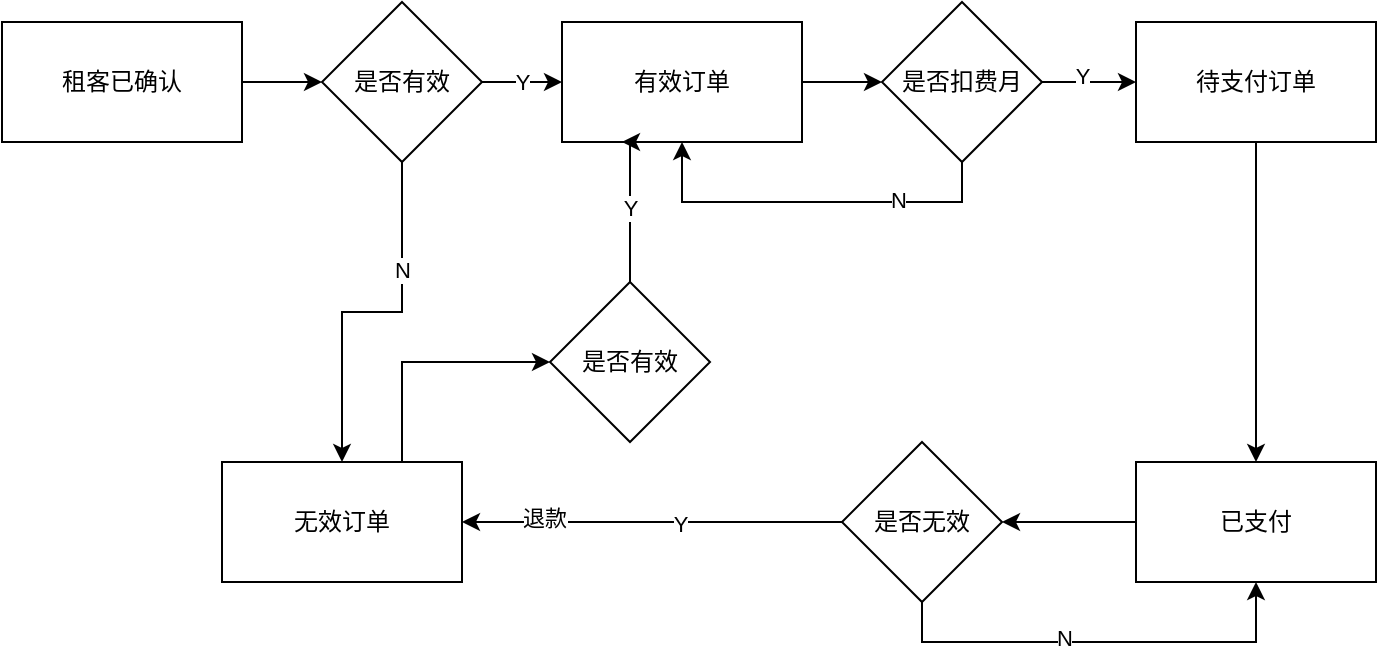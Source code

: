 <mxfile version="14.2.6" type="github">
  <diagram id="Tkq9JHS-XbR-SWtBOSNi" name="Page-1">
    <mxGraphModel dx="1426" dy="739" grid="1" gridSize="10" guides="1" tooltips="1" connect="1" arrows="1" fold="1" page="1" pageScale="1" pageWidth="827" pageHeight="1169" math="0" shadow="0">
      <root>
        <mxCell id="0" />
        <mxCell id="1" parent="0" />
        <mxCell id="iXGgATsHONW9W1taYruC-4" style="edgeStyle=orthogonalEdgeStyle;rounded=0;orthogonalLoop=1;jettySize=auto;html=1;exitX=1;exitY=0.5;exitDx=0;exitDy=0;entryX=0;entryY=0.5;entryDx=0;entryDy=0;" edge="1" parent="1" source="iXGgATsHONW9W1taYruC-1" target="iXGgATsHONW9W1taYruC-3">
          <mxGeometry relative="1" as="geometry" />
        </mxCell>
        <mxCell id="iXGgATsHONW9W1taYruC-1" value="租客已确认" style="rounded=0;whiteSpace=wrap;html=1;" vertex="1" parent="1">
          <mxGeometry x="140" y="210" width="120" height="60" as="geometry" />
        </mxCell>
        <mxCell id="iXGgATsHONW9W1taYruC-9" style="edgeStyle=orthogonalEdgeStyle;rounded=0;orthogonalLoop=1;jettySize=auto;html=1;entryX=0;entryY=0.5;entryDx=0;entryDy=0;" edge="1" parent="1" source="iXGgATsHONW9W1taYruC-2" target="iXGgATsHONW9W1taYruC-8">
          <mxGeometry relative="1" as="geometry" />
        </mxCell>
        <mxCell id="iXGgATsHONW9W1taYruC-2" value="有效订单" style="rounded=0;whiteSpace=wrap;html=1;" vertex="1" parent="1">
          <mxGeometry x="420" y="210" width="120" height="60" as="geometry" />
        </mxCell>
        <mxCell id="iXGgATsHONW9W1taYruC-5" value="Y" style="edgeStyle=orthogonalEdgeStyle;rounded=0;orthogonalLoop=1;jettySize=auto;html=1;exitX=1;exitY=0.5;exitDx=0;exitDy=0;" edge="1" parent="1" source="iXGgATsHONW9W1taYruC-3" target="iXGgATsHONW9W1taYruC-2">
          <mxGeometry relative="1" as="geometry" />
        </mxCell>
        <mxCell id="iXGgATsHONW9W1taYruC-7" style="edgeStyle=orthogonalEdgeStyle;rounded=0;orthogonalLoop=1;jettySize=auto;html=1;exitX=0.5;exitY=1;exitDx=0;exitDy=0;entryX=0.5;entryY=0;entryDx=0;entryDy=0;" edge="1" parent="1" source="iXGgATsHONW9W1taYruC-3" target="iXGgATsHONW9W1taYruC-6">
          <mxGeometry relative="1" as="geometry" />
        </mxCell>
        <mxCell id="iXGgATsHONW9W1taYruC-15" value="N" style="edgeLabel;html=1;align=center;verticalAlign=middle;resizable=0;points=[];" vertex="1" connectable="0" parent="iXGgATsHONW9W1taYruC-7">
          <mxGeometry x="-0.4" relative="1" as="geometry">
            <mxPoint as="offset" />
          </mxGeometry>
        </mxCell>
        <mxCell id="iXGgATsHONW9W1taYruC-3" value="是否有效" style="rhombus;whiteSpace=wrap;html=1;" vertex="1" parent="1">
          <mxGeometry x="300" y="200" width="80" height="80" as="geometry" />
        </mxCell>
        <mxCell id="iXGgATsHONW9W1taYruC-26" style="edgeStyle=orthogonalEdgeStyle;rounded=0;orthogonalLoop=1;jettySize=auto;html=1;exitX=0.75;exitY=0;exitDx=0;exitDy=0;entryX=0;entryY=0.5;entryDx=0;entryDy=0;" edge="1" parent="1" source="iXGgATsHONW9W1taYruC-6" target="iXGgATsHONW9W1taYruC-25">
          <mxGeometry relative="1" as="geometry" />
        </mxCell>
        <mxCell id="iXGgATsHONW9W1taYruC-6" value="无效订单" style="rounded=0;whiteSpace=wrap;html=1;" vertex="1" parent="1">
          <mxGeometry x="250" y="430" width="120" height="60" as="geometry" />
        </mxCell>
        <mxCell id="iXGgATsHONW9W1taYruC-11" style="edgeStyle=orthogonalEdgeStyle;rounded=0;orthogonalLoop=1;jettySize=auto;html=1;entryX=0;entryY=0.5;entryDx=0;entryDy=0;" edge="1" parent="1" source="iXGgATsHONW9W1taYruC-8" target="iXGgATsHONW9W1taYruC-10">
          <mxGeometry relative="1" as="geometry" />
        </mxCell>
        <mxCell id="iXGgATsHONW9W1taYruC-14" value="Y" style="edgeLabel;html=1;align=center;verticalAlign=middle;resizable=0;points=[];" vertex="1" connectable="0" parent="iXGgATsHONW9W1taYruC-11">
          <mxGeometry x="-0.15" y="3" relative="1" as="geometry">
            <mxPoint as="offset" />
          </mxGeometry>
        </mxCell>
        <mxCell id="iXGgATsHONW9W1taYruC-12" style="edgeStyle=orthogonalEdgeStyle;rounded=0;orthogonalLoop=1;jettySize=auto;html=1;entryX=0.5;entryY=1;entryDx=0;entryDy=0;" edge="1" parent="1" source="iXGgATsHONW9W1taYruC-8" target="iXGgATsHONW9W1taYruC-2">
          <mxGeometry relative="1" as="geometry">
            <Array as="points">
              <mxPoint x="620" y="300" />
              <mxPoint x="480" y="300" />
            </Array>
          </mxGeometry>
        </mxCell>
        <mxCell id="iXGgATsHONW9W1taYruC-13" value="N" style="edgeLabel;html=1;align=center;verticalAlign=middle;resizable=0;points=[];" vertex="1" connectable="0" parent="iXGgATsHONW9W1taYruC-12">
          <mxGeometry x="-0.453" y="-1" relative="1" as="geometry">
            <mxPoint as="offset" />
          </mxGeometry>
        </mxCell>
        <mxCell id="iXGgATsHONW9W1taYruC-8" value="是否扣费月" style="rhombus;whiteSpace=wrap;html=1;" vertex="1" parent="1">
          <mxGeometry x="580" y="200" width="80" height="80" as="geometry" />
        </mxCell>
        <mxCell id="iXGgATsHONW9W1taYruC-17" style="edgeStyle=orthogonalEdgeStyle;rounded=0;orthogonalLoop=1;jettySize=auto;html=1;" edge="1" parent="1" source="iXGgATsHONW9W1taYruC-10" target="iXGgATsHONW9W1taYruC-16">
          <mxGeometry relative="1" as="geometry" />
        </mxCell>
        <mxCell id="iXGgATsHONW9W1taYruC-10" value="待支付订单" style="rounded=0;whiteSpace=wrap;html=1;" vertex="1" parent="1">
          <mxGeometry x="707" y="210" width="120" height="60" as="geometry" />
        </mxCell>
        <mxCell id="iXGgATsHONW9W1taYruC-19" style="edgeStyle=orthogonalEdgeStyle;rounded=0;orthogonalLoop=1;jettySize=auto;html=1;entryX=1;entryY=0.5;entryDx=0;entryDy=0;" edge="1" parent="1" source="iXGgATsHONW9W1taYruC-16" target="iXGgATsHONW9W1taYruC-18">
          <mxGeometry relative="1" as="geometry" />
        </mxCell>
        <mxCell id="iXGgATsHONW9W1taYruC-16" value="已支付" style="rounded=0;whiteSpace=wrap;html=1;" vertex="1" parent="1">
          <mxGeometry x="707" y="430" width="120" height="60" as="geometry" />
        </mxCell>
        <mxCell id="iXGgATsHONW9W1taYruC-20" style="edgeStyle=orthogonalEdgeStyle;rounded=0;orthogonalLoop=1;jettySize=auto;html=1;entryX=1;entryY=0.5;entryDx=0;entryDy=0;" edge="1" parent="1" source="iXGgATsHONW9W1taYruC-18" target="iXGgATsHONW9W1taYruC-6">
          <mxGeometry relative="1" as="geometry" />
        </mxCell>
        <mxCell id="iXGgATsHONW9W1taYruC-21" value="Y" style="edgeLabel;html=1;align=center;verticalAlign=middle;resizable=0;points=[];" vertex="1" connectable="0" parent="iXGgATsHONW9W1taYruC-20">
          <mxGeometry x="-0.147" y="1" relative="1" as="geometry">
            <mxPoint as="offset" />
          </mxGeometry>
        </mxCell>
        <mxCell id="iXGgATsHONW9W1taYruC-22" value="退款" style="edgeLabel;html=1;align=center;verticalAlign=middle;resizable=0;points=[];" vertex="1" connectable="0" parent="iXGgATsHONW9W1taYruC-20">
          <mxGeometry x="0.573" y="-2" relative="1" as="geometry">
            <mxPoint as="offset" />
          </mxGeometry>
        </mxCell>
        <mxCell id="iXGgATsHONW9W1taYruC-23" style="edgeStyle=orthogonalEdgeStyle;rounded=0;orthogonalLoop=1;jettySize=auto;html=1;entryX=0.5;entryY=1;entryDx=0;entryDy=0;" edge="1" parent="1" source="iXGgATsHONW9W1taYruC-18" target="iXGgATsHONW9W1taYruC-16">
          <mxGeometry relative="1" as="geometry">
            <Array as="points">
              <mxPoint x="600" y="520" />
              <mxPoint x="767" y="520" />
            </Array>
          </mxGeometry>
        </mxCell>
        <mxCell id="iXGgATsHONW9W1taYruC-24" value="N" style="edgeLabel;html=1;align=center;verticalAlign=middle;resizable=0;points=[];" vertex="1" connectable="0" parent="iXGgATsHONW9W1taYruC-23">
          <mxGeometry x="-0.16" y="2" relative="1" as="geometry">
            <mxPoint as="offset" />
          </mxGeometry>
        </mxCell>
        <mxCell id="iXGgATsHONW9W1taYruC-18" value="是否无效" style="rhombus;whiteSpace=wrap;html=1;" vertex="1" parent="1">
          <mxGeometry x="560" y="420" width="80" height="80" as="geometry" />
        </mxCell>
        <mxCell id="iXGgATsHONW9W1taYruC-27" value="Y" style="edgeStyle=orthogonalEdgeStyle;rounded=0;orthogonalLoop=1;jettySize=auto;html=1;" edge="1" parent="1" source="iXGgATsHONW9W1taYruC-25">
          <mxGeometry relative="1" as="geometry">
            <mxPoint x="450" y="270" as="targetPoint" />
            <Array as="points">
              <mxPoint x="454" y="270" />
            </Array>
          </mxGeometry>
        </mxCell>
        <mxCell id="iXGgATsHONW9W1taYruC-25" value="是否有效" style="rhombus;whiteSpace=wrap;html=1;" vertex="1" parent="1">
          <mxGeometry x="414" y="340" width="80" height="80" as="geometry" />
        </mxCell>
      </root>
    </mxGraphModel>
  </diagram>
</mxfile>
